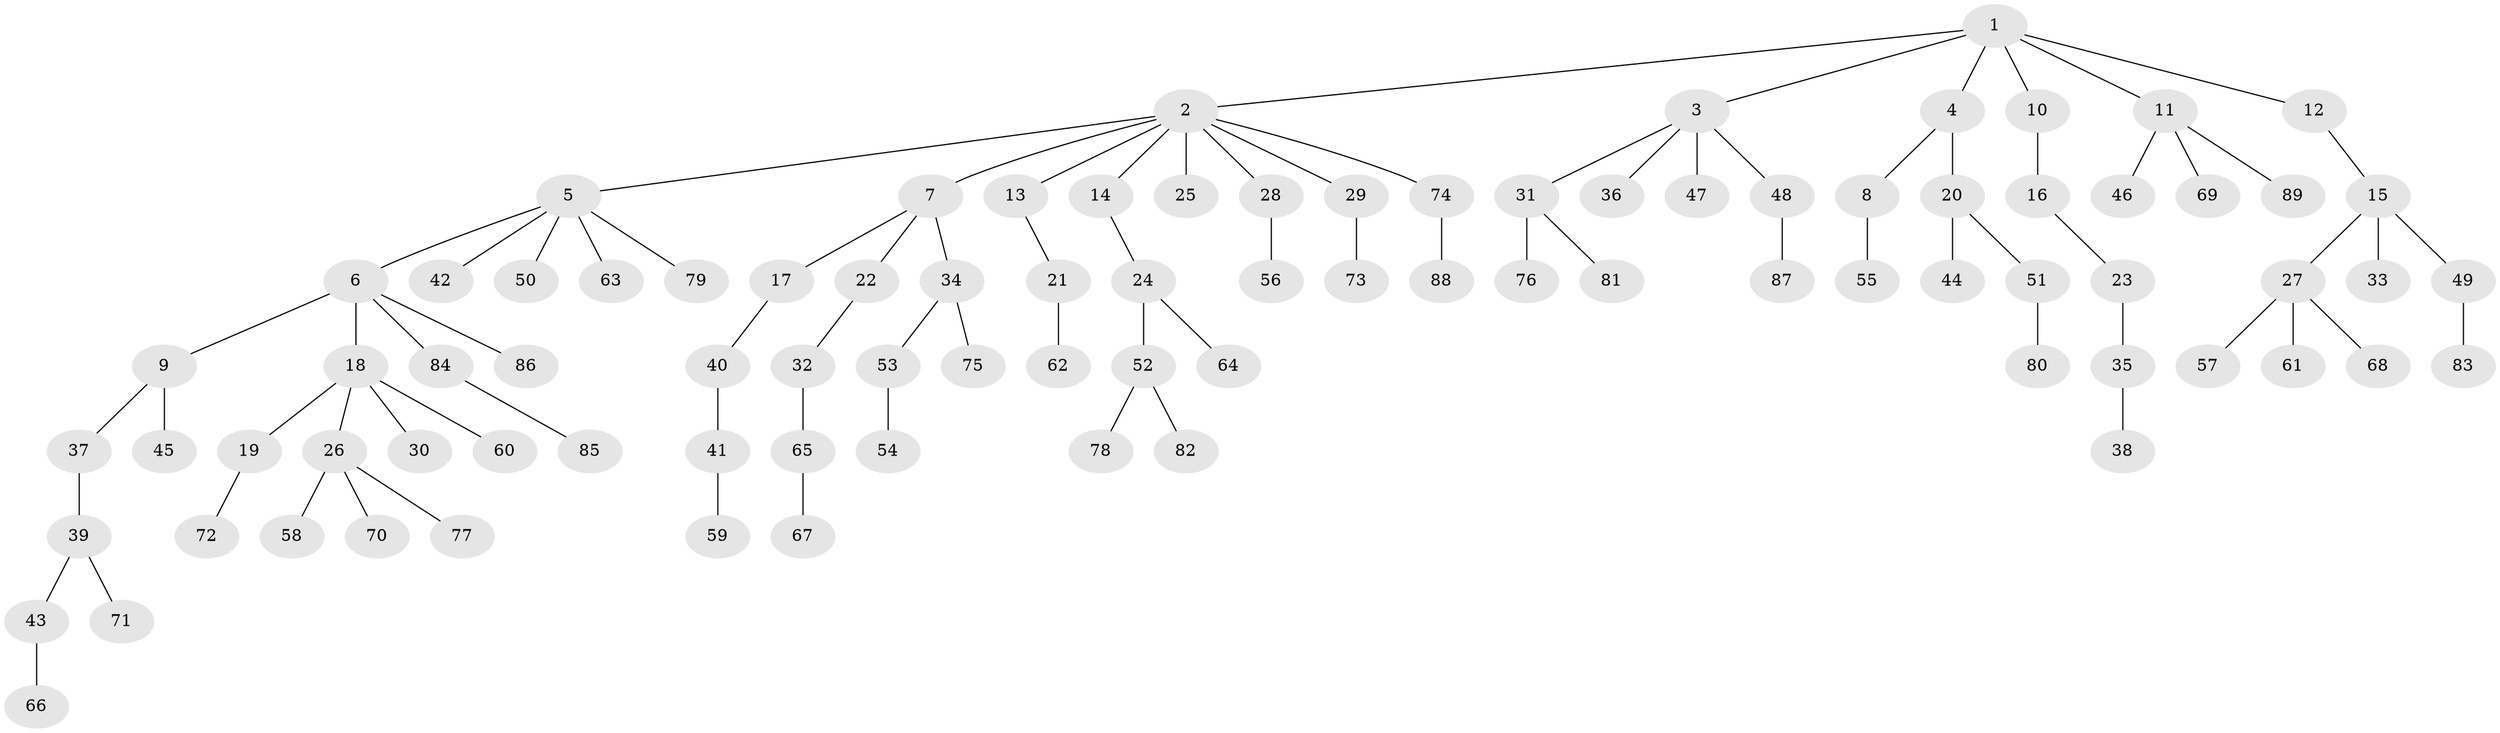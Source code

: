 // Generated by graph-tools (version 1.1) at 2025/50/03/09/25 03:50:16]
// undirected, 89 vertices, 88 edges
graph export_dot {
graph [start="1"]
  node [color=gray90,style=filled];
  1;
  2;
  3;
  4;
  5;
  6;
  7;
  8;
  9;
  10;
  11;
  12;
  13;
  14;
  15;
  16;
  17;
  18;
  19;
  20;
  21;
  22;
  23;
  24;
  25;
  26;
  27;
  28;
  29;
  30;
  31;
  32;
  33;
  34;
  35;
  36;
  37;
  38;
  39;
  40;
  41;
  42;
  43;
  44;
  45;
  46;
  47;
  48;
  49;
  50;
  51;
  52;
  53;
  54;
  55;
  56;
  57;
  58;
  59;
  60;
  61;
  62;
  63;
  64;
  65;
  66;
  67;
  68;
  69;
  70;
  71;
  72;
  73;
  74;
  75;
  76;
  77;
  78;
  79;
  80;
  81;
  82;
  83;
  84;
  85;
  86;
  87;
  88;
  89;
  1 -- 2;
  1 -- 3;
  1 -- 4;
  1 -- 10;
  1 -- 11;
  1 -- 12;
  2 -- 5;
  2 -- 7;
  2 -- 13;
  2 -- 14;
  2 -- 25;
  2 -- 28;
  2 -- 29;
  2 -- 74;
  3 -- 31;
  3 -- 36;
  3 -- 47;
  3 -- 48;
  4 -- 8;
  4 -- 20;
  5 -- 6;
  5 -- 42;
  5 -- 50;
  5 -- 63;
  5 -- 79;
  6 -- 9;
  6 -- 18;
  6 -- 84;
  6 -- 86;
  7 -- 17;
  7 -- 22;
  7 -- 34;
  8 -- 55;
  9 -- 37;
  9 -- 45;
  10 -- 16;
  11 -- 46;
  11 -- 69;
  11 -- 89;
  12 -- 15;
  13 -- 21;
  14 -- 24;
  15 -- 27;
  15 -- 33;
  15 -- 49;
  16 -- 23;
  17 -- 40;
  18 -- 19;
  18 -- 26;
  18 -- 30;
  18 -- 60;
  19 -- 72;
  20 -- 44;
  20 -- 51;
  21 -- 62;
  22 -- 32;
  23 -- 35;
  24 -- 52;
  24 -- 64;
  26 -- 58;
  26 -- 70;
  26 -- 77;
  27 -- 57;
  27 -- 61;
  27 -- 68;
  28 -- 56;
  29 -- 73;
  31 -- 76;
  31 -- 81;
  32 -- 65;
  34 -- 53;
  34 -- 75;
  35 -- 38;
  37 -- 39;
  39 -- 43;
  39 -- 71;
  40 -- 41;
  41 -- 59;
  43 -- 66;
  48 -- 87;
  49 -- 83;
  51 -- 80;
  52 -- 78;
  52 -- 82;
  53 -- 54;
  65 -- 67;
  74 -- 88;
  84 -- 85;
}
